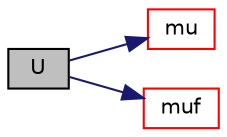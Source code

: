 digraph "U"
{
  bgcolor="transparent";
  edge [fontname="Helvetica",fontsize="10",labelfontname="Helvetica",labelfontsize="10"];
  node [fontname="Helvetica",fontsize="10",shape=record];
  rankdir="LR";
  Node1 [label="U",height=0.2,width=0.4,color="black", fillcolor="grey75", style="filled", fontcolor="black"];
  Node1 -> Node2 [color="midnightblue",fontsize="10",style="solid",fontname="Helvetica"];
  Node2 [label="mu",height=0.2,width=0.4,color="red",URL="$a01050.html#ade8fb1431336c11c1314fc324691128f",tooltip="Return the dynamic laminar viscosity. "];
  Node1 -> Node3 [color="midnightblue",fontsize="10",style="solid",fontname="Helvetica"];
  Node3 [label="muf",height=0.2,width=0.4,color="red",URL="$a01050.html#a7e67568163a24c83bd7e9dbd8c16ae3e",tooltip="Return the face-interpolated dynamic laminar viscosity. "];
}
